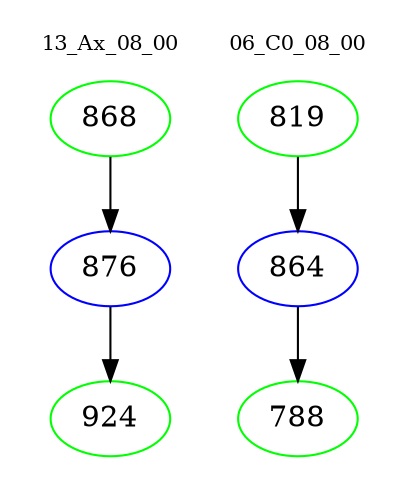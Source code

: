 digraph{
subgraph cluster_0 {
color = white
label = "13_Ax_08_00";
fontsize=10;
T0_868 [label="868", color="green"]
T0_868 -> T0_876 [color="black"]
T0_876 [label="876", color="blue"]
T0_876 -> T0_924 [color="black"]
T0_924 [label="924", color="green"]
}
subgraph cluster_1 {
color = white
label = "06_C0_08_00";
fontsize=10;
T1_819 [label="819", color="green"]
T1_819 -> T1_864 [color="black"]
T1_864 [label="864", color="blue"]
T1_864 -> T1_788 [color="black"]
T1_788 [label="788", color="green"]
}
}

